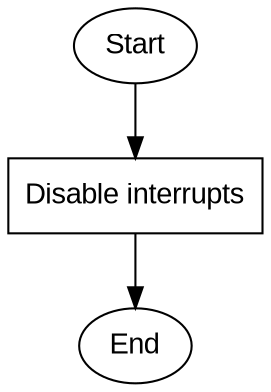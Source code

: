 digraph int_disable {
    rankdir=TB;
    node [shape=box, fontname=Arial];
    edge [fontname=Arial];

    start [label="Start", shape=ellipse];
    end [label="End", shape=ellipse];
    disable_int [label="Disable interrupts", shape=box];

    start -> disable_int;
    disable_int -> end;
}